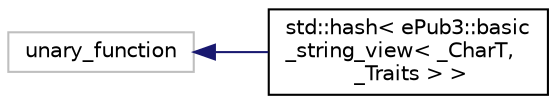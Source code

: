 digraph "Graphical Class Hierarchy"
{
  edge [fontname="Helvetica",fontsize="10",labelfontname="Helvetica",labelfontsize="10"];
  node [fontname="Helvetica",fontsize="10",shape=record];
  rankdir="LR";
  Node1 [label="unary_function",height=0.2,width=0.4,color="grey75", fillcolor="white", style="filled"];
  Node1 -> Node2 [dir="back",color="midnightblue",fontsize="10",style="solid",fontname="Helvetica"];
  Node2 [label="std::hash\< ePub3::basic\l_string_view\< _CharT,\l _Traits \> \>",height=0.2,width=0.4,color="black", fillcolor="white", style="filled",URL="$structstd_1_1hash_3_01e_pub3_1_1basic__string__view_3_01___char_t_00_01___traits_01_4_01_4.xhtml"];
}

